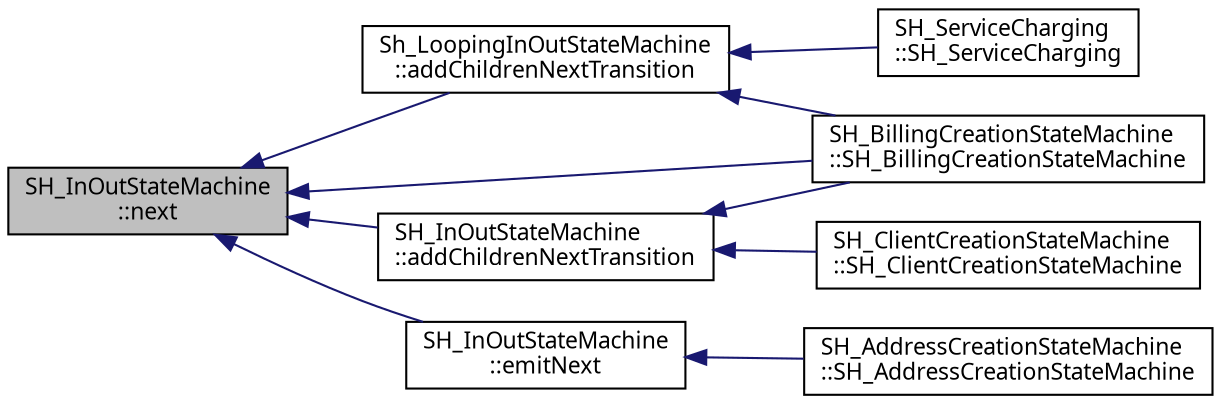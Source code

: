 digraph "SH_InOutStateMachine::next"
{
 // INTERACTIVE_SVG=YES
  bgcolor="transparent";
  edge [fontname="Verdana",fontsize="11",labelfontname="Verdana",labelfontsize="11"];
  node [fontname="Verdana",fontsize="11",shape=record];
  rankdir="LR";
  Node1 [label="SH_InOutStateMachine\l::next",height=0.2,width=0.4,color="black", fillcolor="grey75", style="filled" fontcolor="black"];
  Node1 -> Node2 [dir="back",color="midnightblue",fontsize="11",style="solid",fontname="Verdana"];
  Node2 [label="Sh_LoopingInOutStateMachine\l::addChildrenNextTransition",height=0.2,width=0.4,color="black",URL="$classSh__LoopingInOutStateMachine.html#a20d5e4d9feea63bea747b45b7c10ca01"];
  Node2 -> Node3 [dir="back",color="midnightblue",fontsize="11",style="solid",fontname="Verdana"];
  Node3 [label="SH_BillingCreationStateMachine\l::SH_BillingCreationStateMachine",height=0.2,width=0.4,color="black",URL="$classSH__BillingCreationStateMachine.html#ad62b77fa4aeafe200056ff3974562f83",tooltip="SH_BillingCreationStateMachine. "];
  Node2 -> Node4 [dir="back",color="midnightblue",fontsize="11",style="solid",fontname="Verdana"];
  Node4 [label="SH_ServiceCharging\l::SH_ServiceCharging",height=0.2,width=0.4,color="black",URL="$classSH__ServiceCharging.html#afa5273d046049b1c2b020a6a19a8290b",tooltip="SH_ServiceCharging. "];
  Node1 -> Node5 [dir="back",color="midnightblue",fontsize="11",style="solid",fontname="Verdana"];
  Node5 [label="SH_InOutStateMachine\l::addChildrenNextTransition",height=0.2,width=0.4,color="black",URL="$classSH__InOutStateMachine.html#aa78420f8778d7777809aad77eb8473b4"];
  Node5 -> Node3 [dir="back",color="midnightblue",fontsize="11",style="solid",fontname="Verdana"];
  Node5 -> Node6 [dir="back",color="midnightblue",fontsize="11",style="solid",fontname="Verdana"];
  Node6 [label="SH_ClientCreationStateMachine\l::SH_ClientCreationStateMachine",height=0.2,width=0.4,color="black",URL="$classSH__ClientCreationStateMachine.html#a0b406b0f404c0fd33bf35be8ce0cc811"];
  Node1 -> Node7 [dir="back",color="midnightblue",fontsize="11",style="solid",fontname="Verdana"];
  Node7 [label="SH_InOutStateMachine\l::emitNext",height=0.2,width=0.4,color="black",URL="$classSH__InOutStateMachine.html#ae2e88ff50d32d4f10454545f1173097d"];
  Node7 -> Node8 [dir="back",color="midnightblue",fontsize="11",style="solid",fontname="Verdana"];
  Node8 [label="SH_AddressCreationStateMachine\l::SH_AddressCreationStateMachine",height=0.2,width=0.4,color="black",URL="$classSH__AddressCreationStateMachine.html#aabbda0fa01d5a59aaff1bd0e7153386d"];
  Node1 -> Node3 [dir="back",color="midnightblue",fontsize="11",style="solid",fontname="Verdana"];
}
